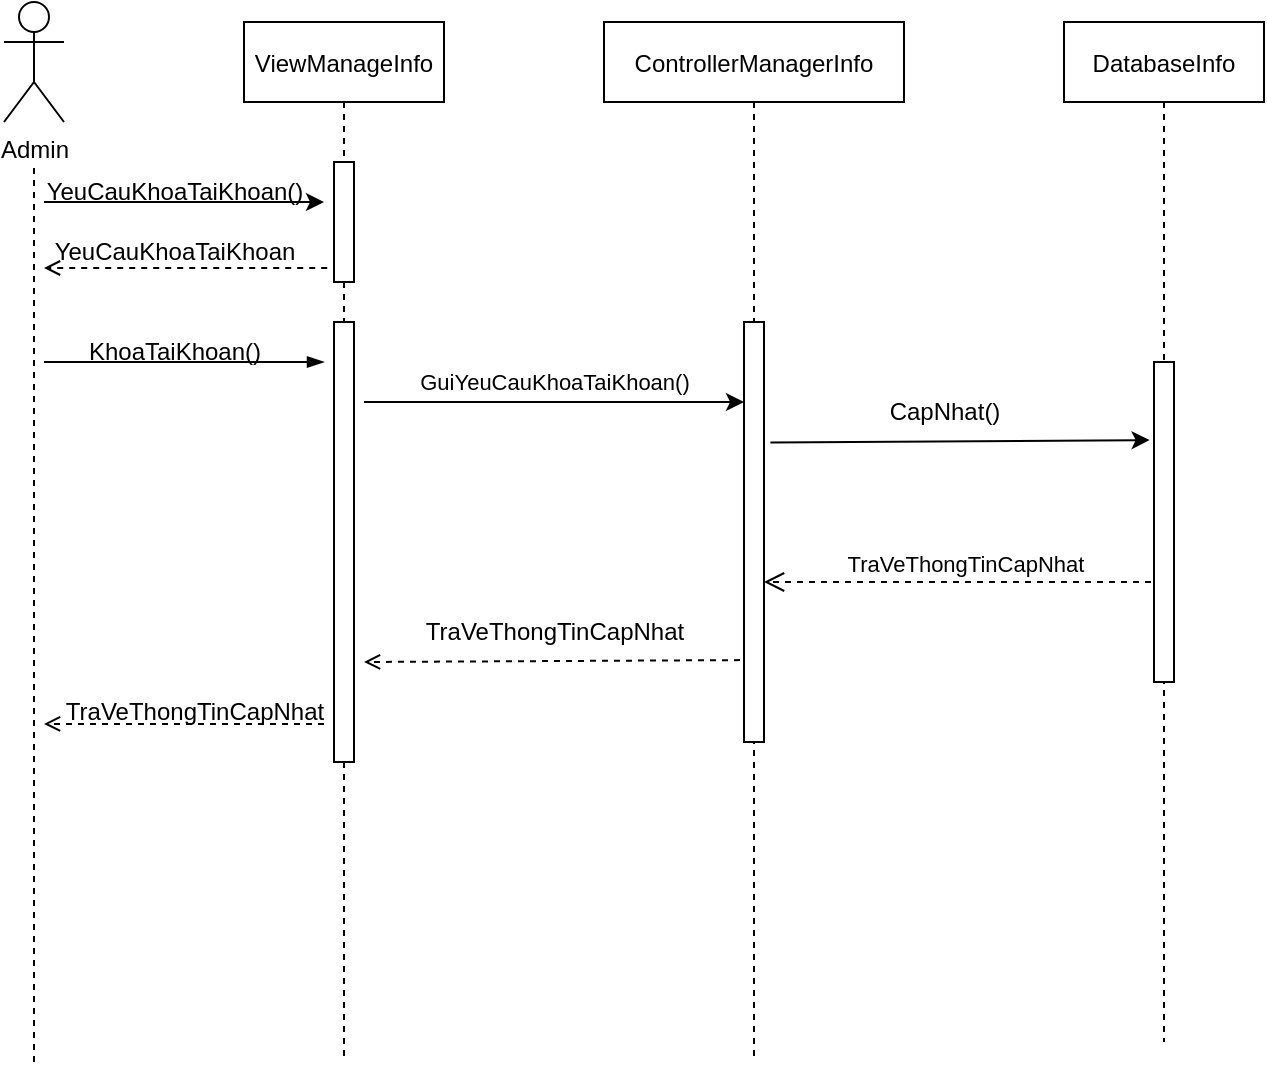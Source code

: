 <mxfile version="20.8.16" type="device"><diagram id="kgpKYQtTHZ0yAKxKKP6v" name="Page-1"><mxGraphModel dx="1036" dy="654" grid="1" gridSize="10" guides="1" tooltips="1" connect="1" arrows="1" fold="1" page="1" pageScale="1" pageWidth="850" pageHeight="1100" math="0" shadow="0"><root><mxCell id="0"/><mxCell id="1" parent="0"/><mxCell id="3nuBFxr9cyL0pnOWT2aG-1" value="ViewManageInfo" style="shape=umlLifeline;perimeter=lifelinePerimeter;container=1;collapsible=0;recursiveResize=0;rounded=0;shadow=0;strokeWidth=1;" parent="1" vertex="1"><mxGeometry x="180" y="80" width="100" height="520" as="geometry"/></mxCell><mxCell id="3nuBFxr9cyL0pnOWT2aG-2" value="" style="points=[];perimeter=orthogonalPerimeter;rounded=0;shadow=0;strokeWidth=1;" parent="3nuBFxr9cyL0pnOWT2aG-1" vertex="1"><mxGeometry x="45" y="70" width="10" height="60" as="geometry"/></mxCell><mxCell id="rD2DhcnAycF6JO2sl_hs-12" value="" style="points=[];perimeter=orthogonalPerimeter;rounded=0;shadow=0;strokeWidth=1;" parent="3nuBFxr9cyL0pnOWT2aG-1" vertex="1"><mxGeometry x="45" y="150" width="10" height="220" as="geometry"/></mxCell><mxCell id="3nuBFxr9cyL0pnOWT2aG-5" value="ControllerManagerInfo" style="shape=umlLifeline;perimeter=lifelinePerimeter;container=1;collapsible=0;recursiveResize=0;rounded=0;shadow=0;strokeWidth=1;" parent="1" vertex="1"><mxGeometry x="360" y="80" width="150" height="520" as="geometry"/></mxCell><mxCell id="3nuBFxr9cyL0pnOWT2aG-6" value="" style="points=[];perimeter=orthogonalPerimeter;rounded=0;shadow=0;strokeWidth=1;" parent="3nuBFxr9cyL0pnOWT2aG-5" vertex="1"><mxGeometry x="70" y="150" width="10" height="210" as="geometry"/></mxCell><mxCell id="3nuBFxr9cyL0pnOWT2aG-7" value="TraVeThongTinCapNhat" style="verticalAlign=bottom;endArrow=open;dashed=1;endSize=8;shadow=0;strokeWidth=1;" parent="1" source="rD2DhcnAycF6JO2sl_hs-1" edge="1"><mxGeometry x="-0.003" relative="1" as="geometry"><mxPoint x="440" y="360" as="targetPoint"/><Array as="points"><mxPoint x="570" y="360"/></Array><mxPoint x="1" as="offset"/></mxGeometry></mxCell><mxCell id="rD2DhcnAycF6JO2sl_hs-1" value="DatabaseInfo" style="shape=umlLifeline;perimeter=lifelinePerimeter;container=1;collapsible=0;recursiveResize=0;rounded=0;shadow=0;strokeWidth=1;" parent="1" vertex="1"><mxGeometry x="590" y="80" width="100" height="510" as="geometry"/></mxCell><mxCell id="rD2DhcnAycF6JO2sl_hs-2" value="" style="points=[];perimeter=orthogonalPerimeter;rounded=0;shadow=0;strokeWidth=1;" parent="rD2DhcnAycF6JO2sl_hs-1" vertex="1"><mxGeometry x="45" y="170" width="10" height="160" as="geometry"/></mxCell><mxCell id="rD2DhcnAycF6JO2sl_hs-3" value="Admin" style="shape=umlActor;verticalLabelPosition=bottom;verticalAlign=top;html=1;outlineConnect=0;" parent="1" vertex="1"><mxGeometry x="60" y="70" width="30" height="60" as="geometry"/></mxCell><mxCell id="rD2DhcnAycF6JO2sl_hs-4" value="" style="endArrow=none;dashed=1;html=1;rounded=0;" parent="1" edge="1"><mxGeometry width="50" height="50" relative="1" as="geometry"><mxPoint x="75" y="600" as="sourcePoint"/><mxPoint x="75" y="150" as="targetPoint"/></mxGeometry></mxCell><mxCell id="rD2DhcnAycF6JO2sl_hs-7" value="" style="endArrow=classic;html=1;rounded=0;entryX=-0.22;entryY=0.244;entryDx=0;entryDy=0;entryPerimeter=0;exitX=1.32;exitY=0.287;exitDx=0;exitDy=0;exitPerimeter=0;" parent="1" source="3nuBFxr9cyL0pnOWT2aG-6" target="rD2DhcnAycF6JO2sl_hs-2" edge="1"><mxGeometry width="50" height="50" relative="1" as="geometry"><mxPoint x="400" y="360" as="sourcePoint"/><mxPoint x="450" y="310" as="targetPoint"/></mxGeometry></mxCell><mxCell id="rD2DhcnAycF6JO2sl_hs-8" value="CapNhat()" style="text;html=1;align=center;verticalAlign=middle;resizable=0;points=[];autosize=1;strokeColor=none;fillColor=none;" parent="1" vertex="1"><mxGeometry x="490" y="260" width="80" height="30" as="geometry"/></mxCell><mxCell id="rD2DhcnAycF6JO2sl_hs-9" value="" style="endArrow=open;html=1;rounded=0;endFill=0;dashed=1;exitX=-0.34;exitY=0.884;exitDx=0;exitDy=0;exitPerimeter=0;" parent="1" source="3nuBFxr9cyL0pnOWT2aG-2" edge="1"><mxGeometry width="50" height="50" relative="1" as="geometry"><mxPoint x="400" y="360" as="sourcePoint"/><mxPoint x="80" y="203" as="targetPoint"/></mxGeometry></mxCell><mxCell id="rD2DhcnAycF6JO2sl_hs-10" value="YeuCauKhoaTaiKhoan" style="text;html=1;align=center;verticalAlign=middle;resizable=0;points=[];autosize=1;strokeColor=none;fillColor=none;" parent="1" vertex="1"><mxGeometry x="75" y="180" width="140" height="30" as="geometry"/></mxCell><mxCell id="rD2DhcnAycF6JO2sl_hs-11" value="" style="endArrow=blockThin;html=1;rounded=0;endFill=1;" parent="1" edge="1"><mxGeometry width="50" height="50" relative="1" as="geometry"><mxPoint x="80" y="250" as="sourcePoint"/><mxPoint x="220" y="250" as="targetPoint"/></mxGeometry></mxCell><mxCell id="rD2DhcnAycF6JO2sl_hs-13" value="KhoaTaiKhoan()" style="text;html=1;align=center;verticalAlign=middle;resizable=0;points=[];autosize=1;strokeColor=none;fillColor=none;" parent="1" vertex="1"><mxGeometry x="90" y="230" width="110" height="30" as="geometry"/></mxCell><mxCell id="rD2DhcnAycF6JO2sl_hs-15" value="" style="endArrow=open;html=1;rounded=0;exitX=-0.2;exitY=0.805;exitDx=0;exitDy=0;exitPerimeter=0;dashed=1;endFill=0;" parent="1" source="3nuBFxr9cyL0pnOWT2aG-6" edge="1"><mxGeometry width="50" height="50" relative="1" as="geometry"><mxPoint x="400" y="360" as="sourcePoint"/><mxPoint x="240" y="400" as="targetPoint"/></mxGeometry></mxCell><mxCell id="rD2DhcnAycF6JO2sl_hs-16" value="" style="endArrow=open;html=1;rounded=0;dashed=1;endFill=0;" parent="1" edge="1"><mxGeometry width="50" height="50" relative="1" as="geometry"><mxPoint x="220" y="431" as="sourcePoint"/><mxPoint x="80" y="430.95" as="targetPoint"/></mxGeometry></mxCell><mxCell id="rD2DhcnAycF6JO2sl_hs-17" value="TraVeThongTinCapNhat" style="text;html=1;align=center;verticalAlign=middle;resizable=0;points=[];autosize=1;strokeColor=none;fillColor=none;" parent="1" vertex="1"><mxGeometry x="260" y="370" width="150" height="30" as="geometry"/></mxCell><mxCell id="rD2DhcnAycF6JO2sl_hs-18" value="TraVeThongTinCapNhat" style="text;html=1;align=center;verticalAlign=middle;resizable=0;points=[];autosize=1;strokeColor=none;fillColor=none;" parent="1" vertex="1"><mxGeometry x="80" y="410" width="150" height="30" as="geometry"/></mxCell><mxCell id="waEhsrE5UaRQgC65S5JN-5" value="" style="endArrow=classic;html=1;rounded=0;" edge="1" parent="1"><mxGeometry width="50" height="50" relative="1" as="geometry"><mxPoint x="80" y="170" as="sourcePoint"/><mxPoint x="220" y="170" as="targetPoint"/></mxGeometry></mxCell><mxCell id="waEhsrE5UaRQgC65S5JN-8" value="YeuCauKhoaTaiKhoan()" style="text;html=1;align=center;verticalAlign=middle;resizable=0;points=[];autosize=1;strokeColor=none;fillColor=none;" vertex="1" parent="1"><mxGeometry x="70" y="150" width="150" height="30" as="geometry"/></mxCell><mxCell id="waEhsrE5UaRQgC65S5JN-9" value="" style="endArrow=classic;html=1;rounded=0;" edge="1" parent="1"><mxGeometry width="50" height="50" relative="1" as="geometry"><mxPoint x="240" y="270" as="sourcePoint"/><mxPoint x="430" y="270" as="targetPoint"/><Array as="points"><mxPoint x="340" y="270"/></Array></mxGeometry></mxCell><mxCell id="waEhsrE5UaRQgC65S5JN-10" value="GuiYeuCauKhoaTaiKhoan()" style="edgeLabel;html=1;align=center;verticalAlign=middle;resizable=0;points=[];" vertex="1" connectable="0" parent="waEhsrE5UaRQgC65S5JN-9"><mxGeometry x="-0.279" relative="1" as="geometry"><mxPoint x="26" y="-10" as="offset"/></mxGeometry></mxCell></root></mxGraphModel></diagram></mxfile>